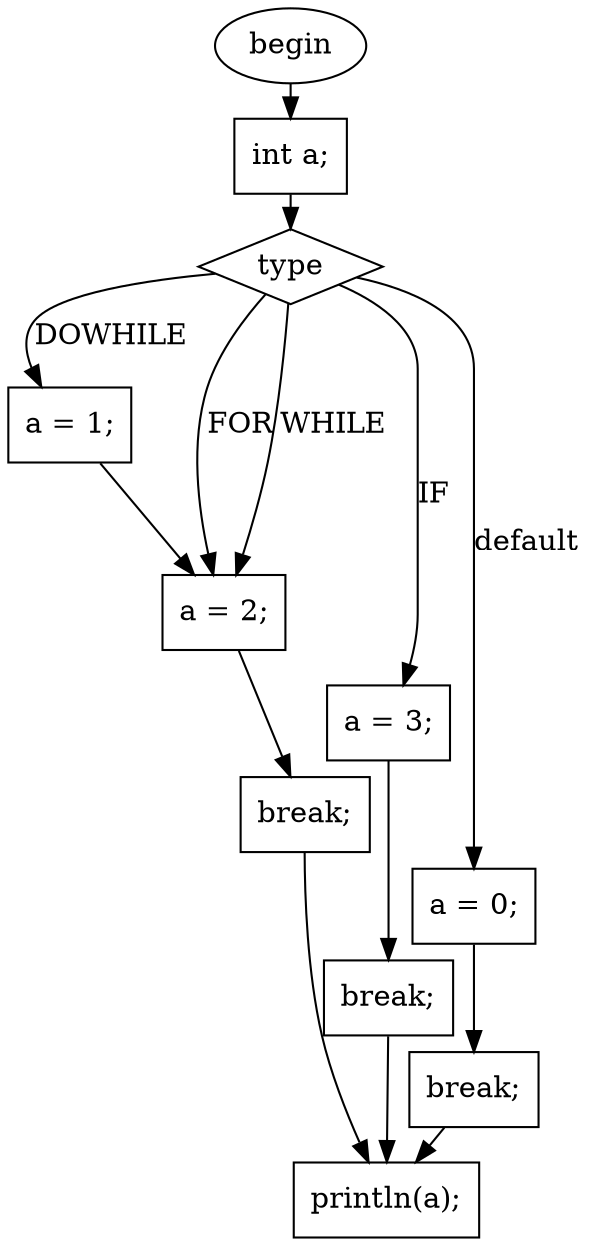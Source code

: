 digraph G{
ranksep = 0.1;
nodesep = 0.1;
F0T0[ shape=ellipse, label="begin", style="filled", fillcolor="white"]
F40T45[ shape=box, label="int a;", style="filled", fillcolor="white"]
F47T218[ shape=diamond, label="type", style="filled", fillcolor="white"]
F82T87[ shape=box, label="a = 1;", style="filled", fillcolor="white"]
F134T139[ shape=box, label="a = 2;", style="filled", fillcolor="white"]
F145T150[ shape=box, label="break;", style="filled", fillcolor="white"]
F167T172[ shape=box, label="a = 3;", style="filled", fillcolor="white"]
F178T183[ shape=box, label="break;", style="filled", fillcolor="white"]
F200T205[ shape=box, label="a = 0;", style="filled", fillcolor="white"]
F211T216[ shape=box, label="break;", style="filled", fillcolor="white"]
F220T230[ shape=box, label="println(a);", style="filled", fillcolor="white"]
F0T0 -> F40T45
F40T45 -> F47T218
F134T139 -> F145T150
F167T172 -> F178T183
F200T205 -> F211T216
F47T218 -> F82T87[label="DOWHILE", minlen=1]
F82T87 -> F134T139
F47T218 -> F134T139[label="FOR", minlen=2]
F47T218 -> F134T139[label="WHILE", minlen=3]
F47T218 -> F167T172[label="IF", minlen=4]
F47T218 -> F200T205[label="default", minlen=5]
F145T150 -> F220T230
F178T183 -> F220T230
F211T216 -> F220T230
}
